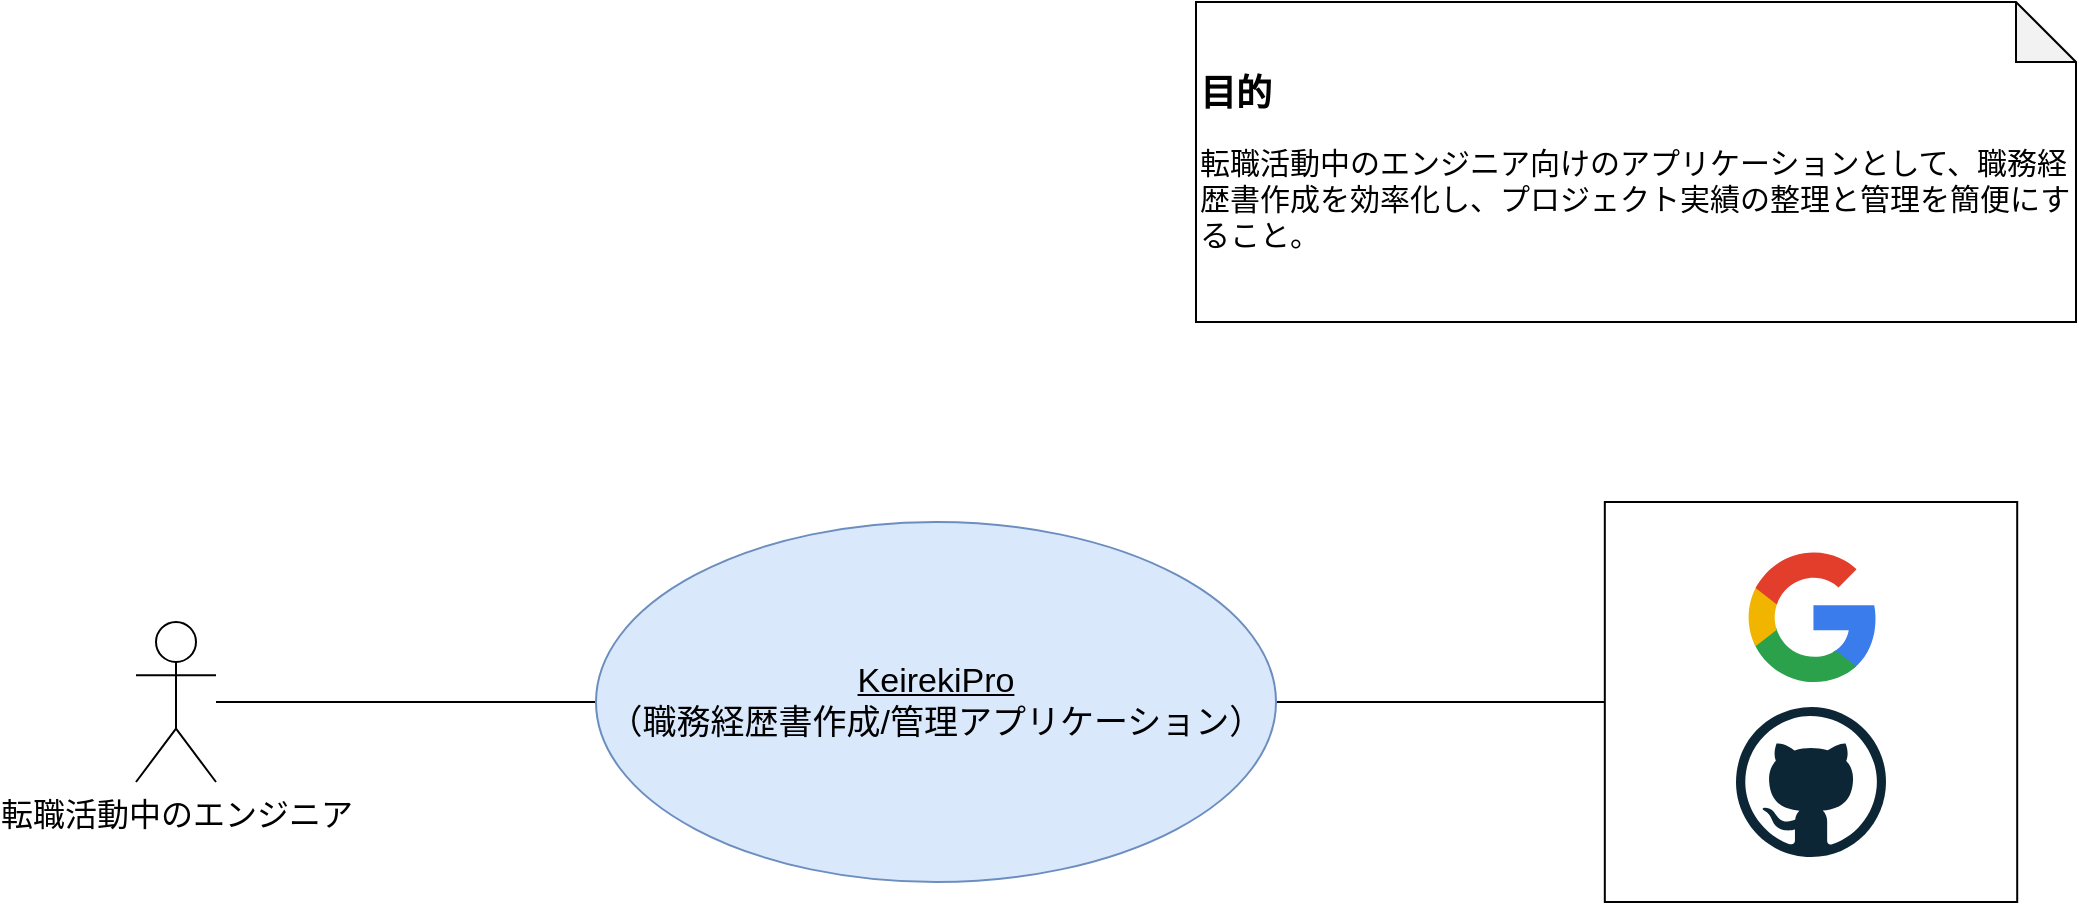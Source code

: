<mxfile>
    <diagram name="ページ1" id="ulFcWuP56dGjDSRcW06h">
        <mxGraphModel dx="1963" dy="1243" grid="1" gridSize="10" guides="1" tooltips="1" connect="1" arrows="1" fold="1" page="1" pageScale="1" pageWidth="1169" pageHeight="827" math="0" shadow="0">
            <root>
                <mxCell id="0"/>
                <mxCell id="1" parent="0"/>
                <mxCell id="nzXv2vHUnCRcOKkLt2oP-5" value="" style="group" parent="1" vertex="1" connectable="0">
                    <mxGeometry x="130" y="120" width="970" height="400" as="geometry"/>
                </mxCell>
                <mxCell id="nzXv2vHUnCRcOKkLt2oP-4" style="edgeStyle=orthogonalEdgeStyle;rounded=0;orthogonalLoop=1;jettySize=auto;html=1;entryX=0;entryY=0.5;entryDx=0;entryDy=0;endArrow=none;endFill=0;" parent="nzXv2vHUnCRcOKkLt2oP-5" source="nzXv2vHUnCRcOKkLt2oP-1" target="nzXv2vHUnCRcOKkLt2oP-3" edge="1">
                    <mxGeometry relative="1" as="geometry"/>
                </mxCell>
                <mxCell id="nzXv2vHUnCRcOKkLt2oP-1" value="&lt;font style=&quot;font-size: 16px;&quot;&gt;転職活動中のエンジニア&lt;/font&gt;" style="shape=umlActor;verticalLabelPosition=bottom;verticalAlign=top;html=1;outlineConnect=0;" parent="nzXv2vHUnCRcOKkLt2oP-5" vertex="1">
                    <mxGeometry y="260" width="40" height="80" as="geometry"/>
                </mxCell>
                <mxCell id="nzXv2vHUnCRcOKkLt2oP-2" value="&lt;b&gt;&lt;font style=&quot;&quot;&gt;&lt;font style=&quot;font-size: 18px;&quot;&gt;目的&lt;/font&gt;&lt;br&gt;&lt;br&gt;&lt;/font&gt;&lt;/b&gt;&lt;div&gt;&lt;font style=&quot;font-size: 15px;&quot;&gt;転職活動中のエンジニア向けのアプリケーションとして、職務経歴書作成を効率化し、プロジェクト実績の整理と管理を簡便にすること。&lt;/font&gt;&lt;b&gt;&lt;br&gt;&lt;/b&gt;&lt;/div&gt;" style="shape=note;whiteSpace=wrap;html=1;backgroundOutline=1;darkOpacity=0.05;align=left;" parent="nzXv2vHUnCRcOKkLt2oP-5" vertex="1">
                    <mxGeometry x="530" y="-50" width="440" height="160" as="geometry"/>
                </mxCell>
                <mxCell id="nzXv2vHUnCRcOKkLt2oP-10" style="edgeStyle=orthogonalEdgeStyle;rounded=0;orthogonalLoop=1;jettySize=auto;html=1;exitX=1;exitY=0.5;exitDx=0;exitDy=0;entryX=0;entryY=0.5;entryDx=0;entryDy=0;endArrow=none;endFill=0;" parent="nzXv2vHUnCRcOKkLt2oP-5" source="nzXv2vHUnCRcOKkLt2oP-3" target="nzXv2vHUnCRcOKkLt2oP-9" edge="1">
                    <mxGeometry relative="1" as="geometry"/>
                </mxCell>
                <mxCell id="nzXv2vHUnCRcOKkLt2oP-3" value="&lt;font style=&quot;font-size: 17px;&quot;&gt;&lt;u&gt;KeirekiPro&lt;/u&gt;&lt;br&gt;（職務経歴書作成/管理アプリケーション）&lt;/font&gt;" style="ellipse;whiteSpace=wrap;html=1;fillColor=#dae8fc;strokeColor=#6c8ebf;" parent="nzXv2vHUnCRcOKkLt2oP-5" vertex="1">
                    <mxGeometry x="230" y="210" width="340" height="180" as="geometry"/>
                </mxCell>
                <mxCell id="nzXv2vHUnCRcOKkLt2oP-9" value="" style="rounded=0;whiteSpace=wrap;html=1;fillColor=none;aspect=fixed;" parent="nzXv2vHUnCRcOKkLt2oP-5" vertex="1">
                    <mxGeometry x="734.41" y="200" width="206.19" height="200" as="geometry"/>
                </mxCell>
                <mxCell id="nzXv2vHUnCRcOKkLt2oP-7" value="" style="dashed=0;outlineConnect=0;html=1;align=center;labelPosition=center;verticalLabelPosition=bottom;verticalAlign=top;shape=mxgraph.weblogos.google" parent="nzXv2vHUnCRcOKkLt2oP-5" vertex="1">
                    <mxGeometry x="804.9" y="222.5" width="65.2" height="69.4" as="geometry"/>
                </mxCell>
                <mxCell id="nzXv2vHUnCRcOKkLt2oP-6" value="" style="dashed=0;outlineConnect=0;html=1;align=center;labelPosition=center;verticalLabelPosition=bottom;verticalAlign=top;shape=mxgraph.weblogos.github" parent="nzXv2vHUnCRcOKkLt2oP-5" vertex="1">
                    <mxGeometry x="800" y="302.5" width="75" height="75" as="geometry"/>
                </mxCell>
            </root>
        </mxGraphModel>
    </diagram>
</mxfile>
